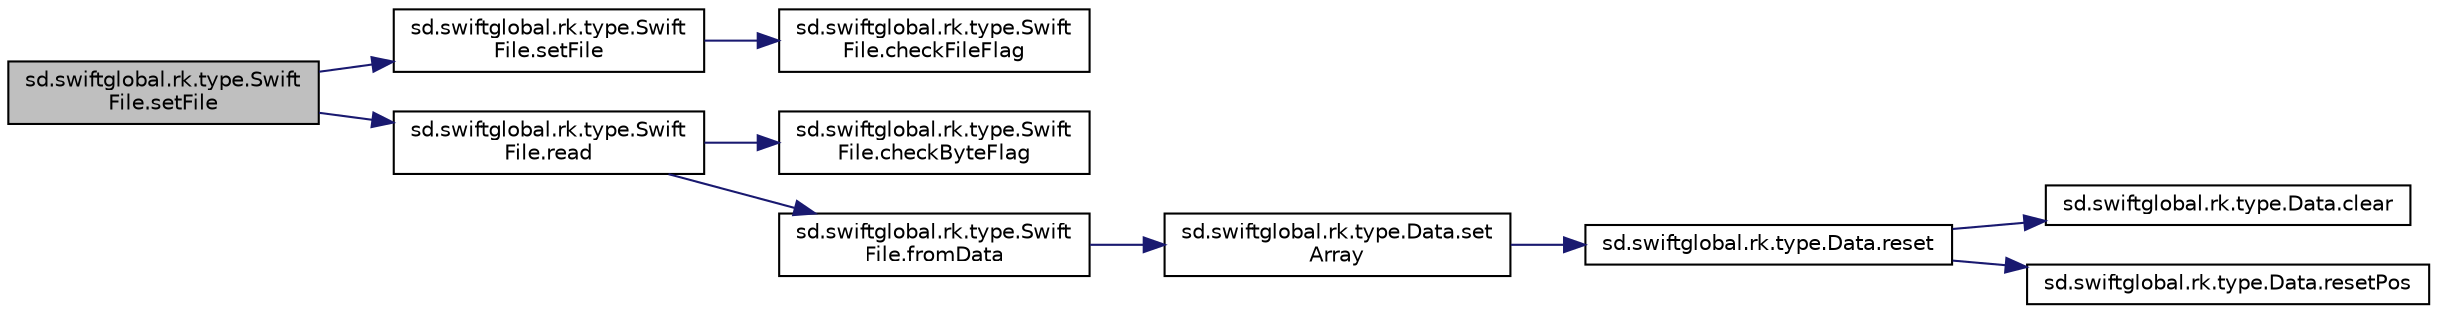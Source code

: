 digraph "sd.swiftglobal.rk.type.SwiftFile.setFile"
{
  edge [fontname="Helvetica",fontsize="10",labelfontname="Helvetica",labelfontsize="10"];
  node [fontname="Helvetica",fontsize="10",shape=record];
  rankdir="LR";
  Node1 [label="sd.swiftglobal.rk.type.Swift\lFile.setFile",height=0.2,width=0.4,color="black", fillcolor="grey75", style="filled", fontcolor="black"];
  Node1 -> Node2 [color="midnightblue",fontsize="10",style="solid",fontname="Helvetica"];
  Node2 [label="sd.swiftglobal.rk.type.Swift\lFile.setFile",height=0.2,width=0.4,color="black", fillcolor="white", style="filled",URL="$classsd_1_1swiftglobal_1_1rk_1_1type_1_1SwiftFile.html#af414f9e1754e51b2500dfadc5f6b3551"];
  Node2 -> Node3 [color="midnightblue",fontsize="10",style="solid",fontname="Helvetica"];
  Node3 [label="sd.swiftglobal.rk.type.Swift\lFile.checkFileFlag",height=0.2,width=0.4,color="black", fillcolor="white", style="filled",URL="$classsd_1_1swiftglobal_1_1rk_1_1type_1_1SwiftFile.html#a5b5816a22fa22320f6d78635c274bc7c"];
  Node1 -> Node4 [color="midnightblue",fontsize="10",style="solid",fontname="Helvetica"];
  Node4 [label="sd.swiftglobal.rk.type.Swift\lFile.read",height=0.2,width=0.4,color="black", fillcolor="white", style="filled",URL="$classsd_1_1swiftglobal_1_1rk_1_1type_1_1SwiftFile.html#a840309a5ea9e53989714dd5ad15483c2"];
  Node4 -> Node5 [color="midnightblue",fontsize="10",style="solid",fontname="Helvetica"];
  Node5 [label="sd.swiftglobal.rk.type.Swift\lFile.checkByteFlag",height=0.2,width=0.4,color="black", fillcolor="white", style="filled",URL="$classsd_1_1swiftglobal_1_1rk_1_1type_1_1SwiftFile.html#a5b3d3ef1b77ca22bbdabafab52b9f402"];
  Node4 -> Node6 [color="midnightblue",fontsize="10",style="solid",fontname="Helvetica"];
  Node6 [label="sd.swiftglobal.rk.type.Swift\lFile.fromData",height=0.2,width=0.4,color="black", fillcolor="white", style="filled",URL="$classsd_1_1swiftglobal_1_1rk_1_1type_1_1SwiftFile.html#aa4066f246405943ae81cd80e8bf75440"];
  Node6 -> Node7 [color="midnightblue",fontsize="10",style="solid",fontname="Helvetica"];
  Node7 [label="sd.swiftglobal.rk.type.Data.set\lArray",height=0.2,width=0.4,color="black", fillcolor="white", style="filled",URL="$classsd_1_1swiftglobal_1_1rk_1_1type_1_1Data.html#ab44cbb796b6b81066494d8d3aaa6d500"];
  Node7 -> Node8 [color="midnightblue",fontsize="10",style="solid",fontname="Helvetica"];
  Node8 [label="sd.swiftglobal.rk.type.Data.reset",height=0.2,width=0.4,color="black", fillcolor="white", style="filled",URL="$classsd_1_1swiftglobal_1_1rk_1_1type_1_1Data.html#a45433356c39bd090187592c410a0ca7d"];
  Node8 -> Node9 [color="midnightblue",fontsize="10",style="solid",fontname="Helvetica"];
  Node9 [label="sd.swiftglobal.rk.type.Data.clear",height=0.2,width=0.4,color="black", fillcolor="white", style="filled",URL="$classsd_1_1swiftglobal_1_1rk_1_1type_1_1Data.html#a127ca107d12e79a1bf40d0a75ad7e6cf"];
  Node8 -> Node10 [color="midnightblue",fontsize="10",style="solid",fontname="Helvetica"];
  Node10 [label="sd.swiftglobal.rk.type.Data.resetPos",height=0.2,width=0.4,color="black", fillcolor="white", style="filled",URL="$classsd_1_1swiftglobal_1_1rk_1_1type_1_1Data.html#aec5591f15662e3991d9162f46ca1c395"];
}
